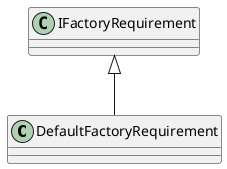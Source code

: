 @startuml
class DefaultFactoryRequirement {
}
IFactoryRequirement <|-- DefaultFactoryRequirement
@enduml
